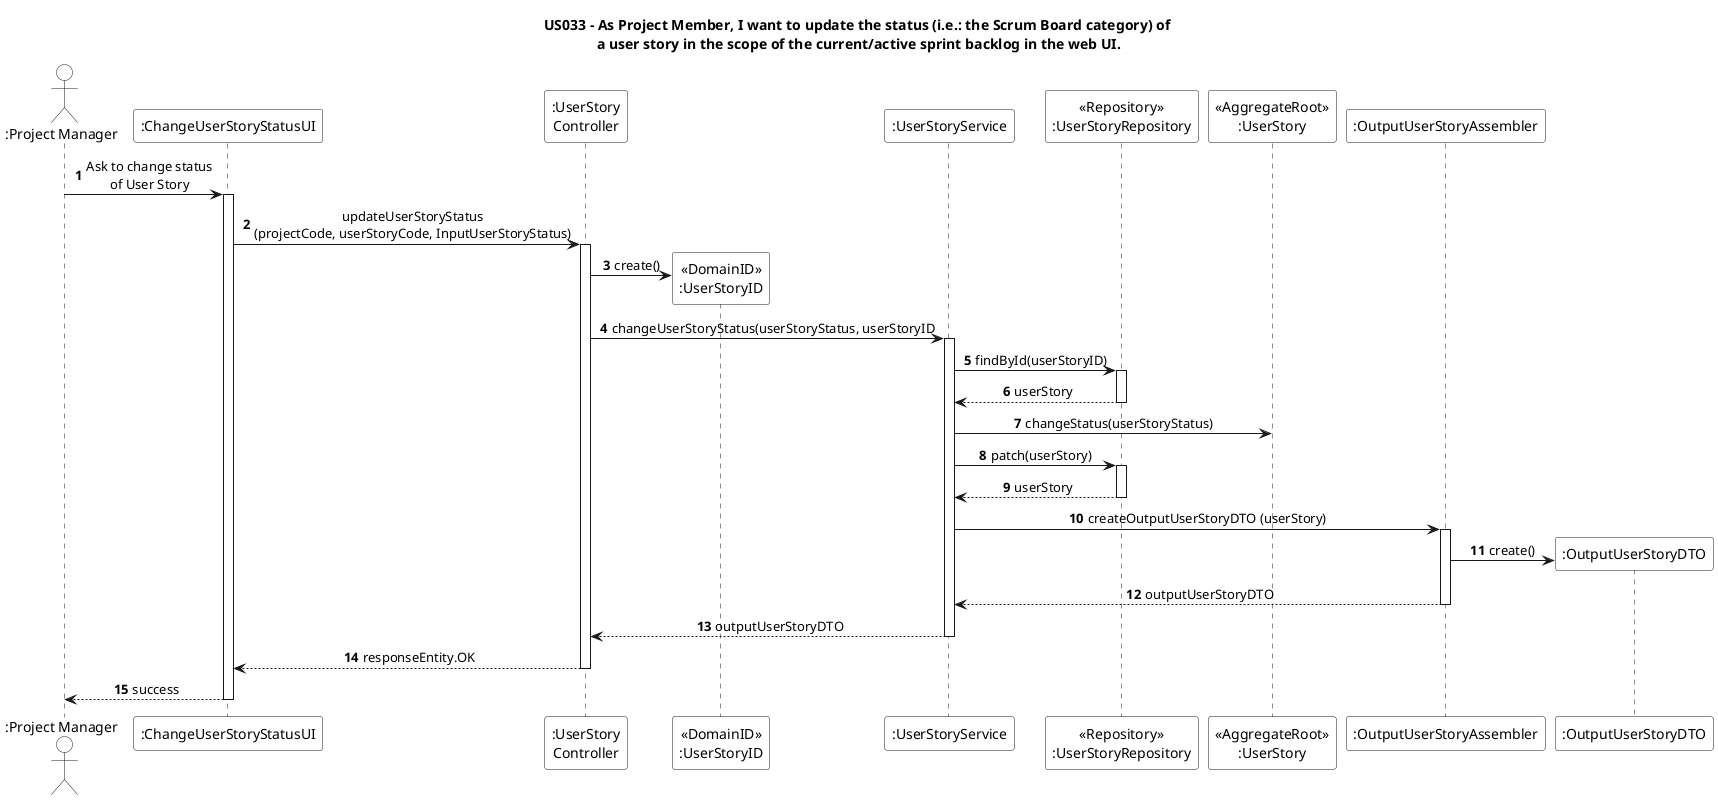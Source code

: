 @startuml
skinparam sequenceMessageAlign center
skinparam actorBackgroundColor white
skinparam participantBackgroundColor white
skinparam sequenceReferenceBackgroundColor white
skinparam sequenceReferenceHeaderBackgroundColor white
skinparam sequenceGroupBackgroundColor white

autonumber

title US033 - As Project Member, I want to update the status (i.e.: the Scrum Board category) of \na user story in the scope of the current/active sprint backlog in the web UI.

actor ":Project Manager" as actor
participant ":ChangeUserStoryStatusUI" as ui
participant ":UserStory\nController" as controller
participant "<<DomainID>>\n:UserStoryID" as userStoryID
participant ":UserStoryService" as userStoryService
participant "<<Repository>>\n:UserStoryRepository" as userStoryRepository
participant "<<AggregateRoot>>\n:UserStory" as userStory
participant ":OutputUserStoryAssembler" as assembler
participant ":OutputUserStoryDTO" as DTO

actor -> ui++ : Ask to change status\nof User Story
ui -> controller++ : updateUserStoryStatus\n(projectCode, userStoryCode, InputUserStoryStatus)
create userStoryID
controller -> userStoryID : create()
controller -> userStoryService++ : changeUserStoryStatus(userStoryStatus, userStoryID
userStoryService -> userStoryRepository++ : findById(userStoryID)
return userStory
userStoryService -> userStory : changeStatus(userStoryStatus)
userStoryService -> userStoryRepository++ : patch(userStory)
return userStory
userStoryService -> assembler++ : createOutputUserStoryDTO (userStory)
create DTO
assembler -> DTO : create()
return outputUserStoryDTO
return outputUserStoryDTO
return responseEntity.OK
return success
@enduml